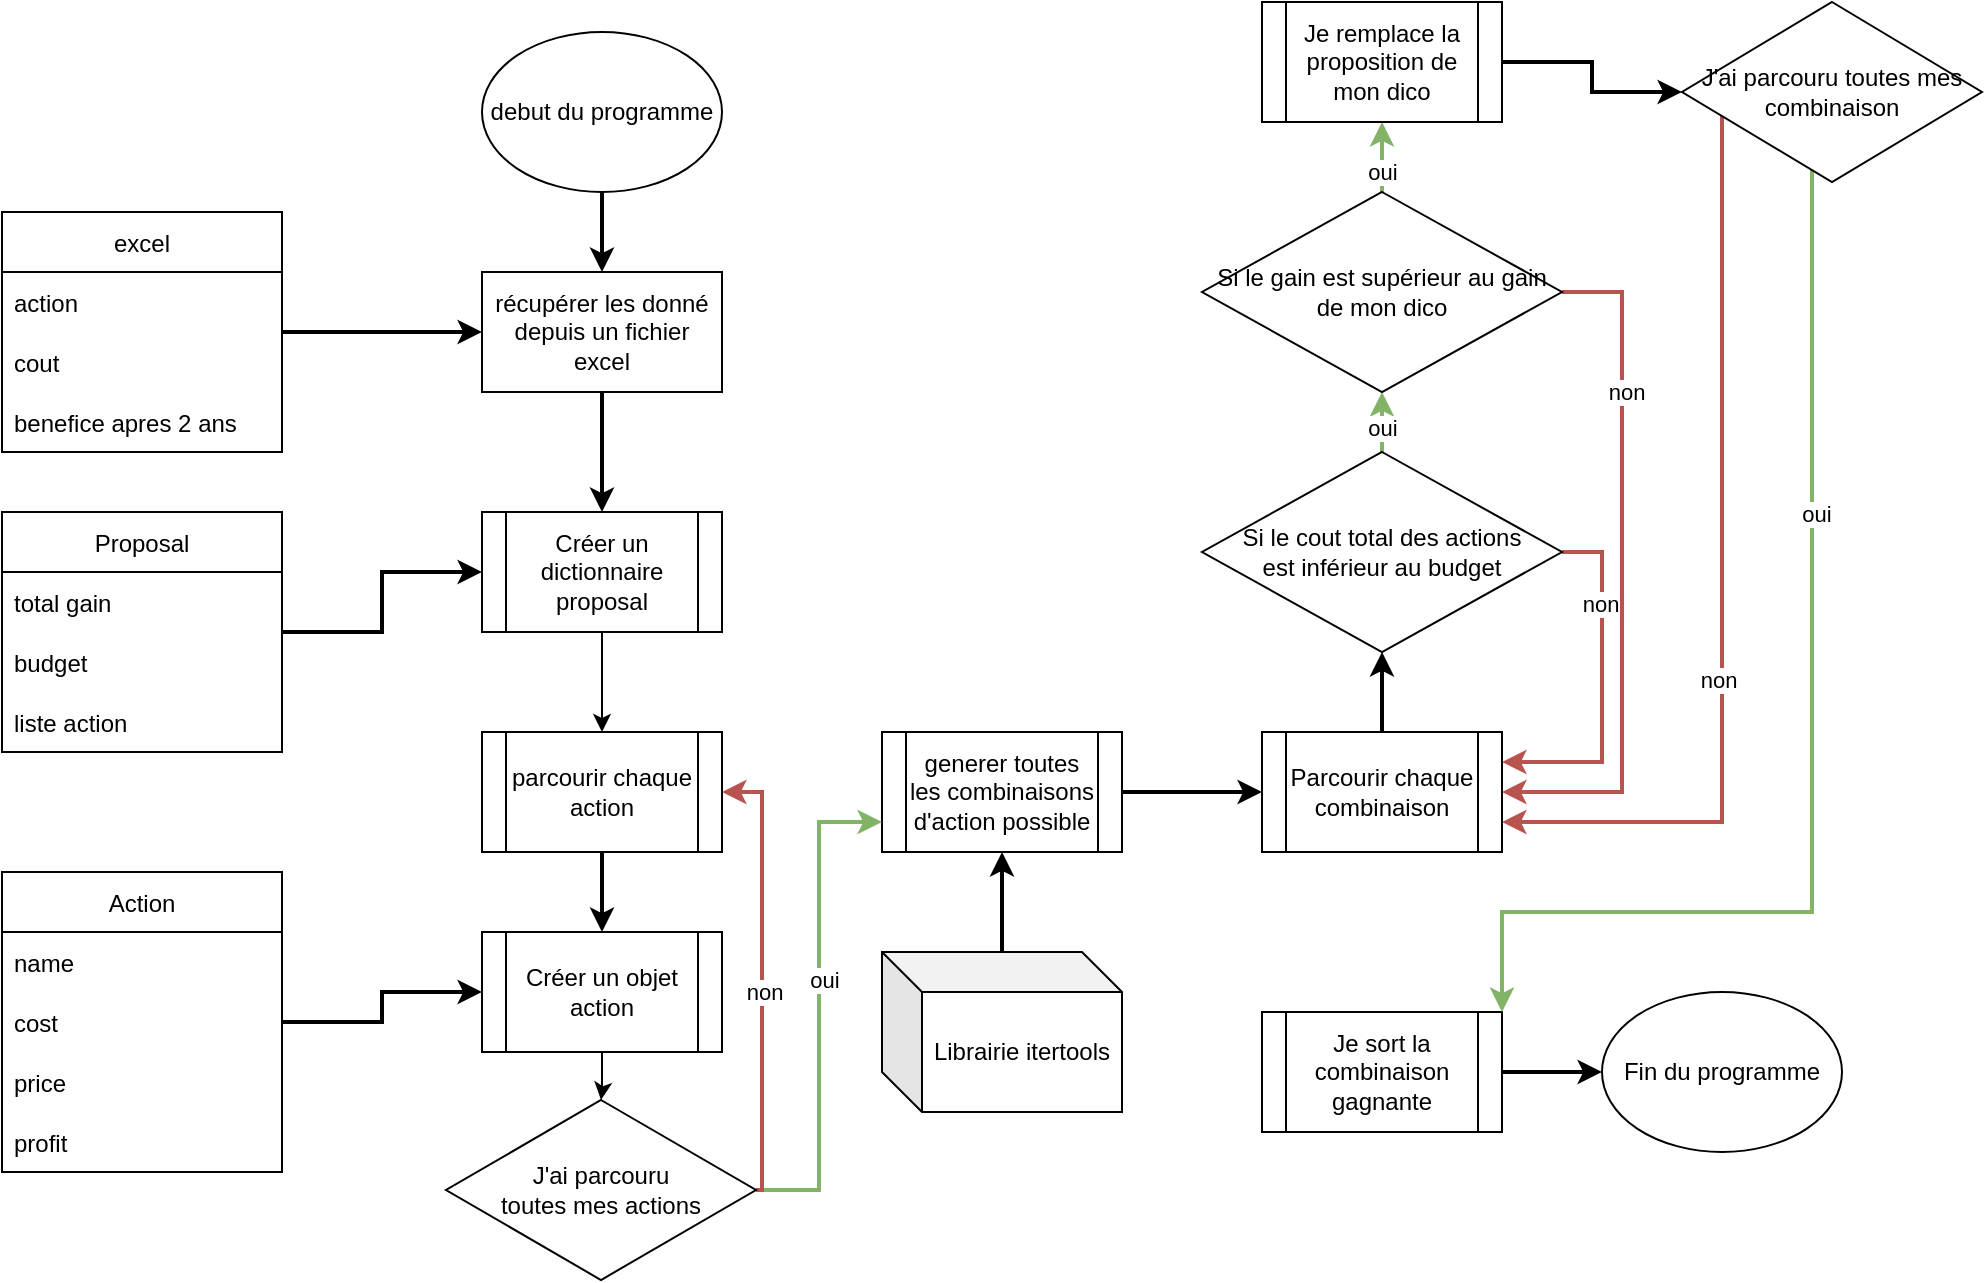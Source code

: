 <mxfile version="17.2.5" type="device"><diagram id="5MLyHwI-gwPW9yz-Jp-d" name="Page-1"><mxGraphModel dx="1426" dy="793" grid="1" gridSize="10" guides="1" tooltips="1" connect="1" arrows="1" fold="1" page="1" pageScale="1" pageWidth="1169" pageHeight="827" math="0" shadow="0"><root><mxCell id="0"/><mxCell id="1" parent="0"/><mxCell id="WQAMbg3amwWItzBdlfKl-7" style="edgeStyle=orthogonalEdgeStyle;rounded=0;orthogonalLoop=1;jettySize=auto;html=1;entryX=0.5;entryY=0;entryDx=0;entryDy=0;strokeWidth=2;" parent="1" source="WQAMbg3amwWItzBdlfKl-1" target="WQAMbg3amwWItzBdlfKl-2" edge="1"><mxGeometry relative="1" as="geometry"/></mxCell><mxCell id="WQAMbg3amwWItzBdlfKl-1" value="debut du programme" style="ellipse;whiteSpace=wrap;html=1;" parent="1" vertex="1"><mxGeometry x="300" y="40" width="120" height="80" as="geometry"/></mxCell><mxCell id="WQAMbg3amwWItzBdlfKl-15" style="edgeStyle=orthogonalEdgeStyle;rounded=0;orthogonalLoop=1;jettySize=auto;html=1;entryX=0.5;entryY=0;entryDx=0;entryDy=0;strokeWidth=2;" parent="1" source="WQAMbg3amwWItzBdlfKl-2" edge="1"><mxGeometry relative="1" as="geometry"><mxPoint x="360" y="280" as="targetPoint"/></mxGeometry></mxCell><mxCell id="WQAMbg3amwWItzBdlfKl-2" value="récupérer les donné depuis un fichier excel" style="rounded=0;whiteSpace=wrap;html=1;" parent="1" vertex="1"><mxGeometry x="300" y="160" width="120" height="60" as="geometry"/></mxCell><mxCell id="WQAMbg3amwWItzBdlfKl-9" style="edgeStyle=orthogonalEdgeStyle;rounded=0;orthogonalLoop=1;jettySize=auto;html=1;entryX=0;entryY=0.5;entryDx=0;entryDy=0;strokeWidth=2;" parent="1" source="WQAMbg3amwWItzBdlfKl-3" target="WQAMbg3amwWItzBdlfKl-2" edge="1"><mxGeometry relative="1" as="geometry"/></mxCell><mxCell id="WQAMbg3amwWItzBdlfKl-3" value="excel" style="swimlane;fontStyle=0;childLayout=stackLayout;horizontal=1;startSize=30;horizontalStack=0;resizeParent=1;resizeParentMax=0;resizeLast=0;collapsible=1;marginBottom=0;" parent="1" vertex="1"><mxGeometry x="60" y="130" width="140" height="120" as="geometry"/></mxCell><mxCell id="WQAMbg3amwWItzBdlfKl-4" value="action" style="text;strokeColor=none;fillColor=none;align=left;verticalAlign=middle;spacingLeft=4;spacingRight=4;overflow=hidden;points=[[0,0.5],[1,0.5]];portConstraint=eastwest;rotatable=0;" parent="WQAMbg3amwWItzBdlfKl-3" vertex="1"><mxGeometry y="30" width="140" height="30" as="geometry"/></mxCell><mxCell id="WQAMbg3amwWItzBdlfKl-5" value="cout" style="text;strokeColor=none;fillColor=none;align=left;verticalAlign=middle;spacingLeft=4;spacingRight=4;overflow=hidden;points=[[0,0.5],[1,0.5]];portConstraint=eastwest;rotatable=0;" parent="WQAMbg3amwWItzBdlfKl-3" vertex="1"><mxGeometry y="60" width="140" height="30" as="geometry"/></mxCell><mxCell id="WQAMbg3amwWItzBdlfKl-6" value="benefice apres 2 ans" style="text;strokeColor=none;fillColor=none;align=left;verticalAlign=middle;spacingLeft=4;spacingRight=4;overflow=hidden;points=[[0,0.5],[1,0.5]];portConstraint=eastwest;rotatable=0;" parent="WQAMbg3amwWItzBdlfKl-3" vertex="1"><mxGeometry y="90" width="140" height="30" as="geometry"/></mxCell><mxCell id="rqMyy_RG2-sZCCPM7AVp-8" style="edgeStyle=orthogonalEdgeStyle;rounded=0;orthogonalLoop=1;jettySize=auto;html=1;" parent="1" source="rqMyy_RG2-sZCCPM7AVp-1" target="rqMyy_RG2-sZCCPM7AVp-7" edge="1"><mxGeometry relative="1" as="geometry"/></mxCell><mxCell id="rqMyy_RG2-sZCCPM7AVp-1" value="Créer un dictionnaire proposal" style="shape=process;whiteSpace=wrap;html=1;backgroundOutline=1;" parent="1" vertex="1"><mxGeometry x="300" y="280" width="120" height="60" as="geometry"/></mxCell><mxCell id="rqMyy_RG2-sZCCPM7AVp-6" style="edgeStyle=orthogonalEdgeStyle;rounded=0;orthogonalLoop=1;jettySize=auto;html=1;entryX=0;entryY=0.5;entryDx=0;entryDy=0;strokeWidth=2;" parent="1" source="rqMyy_RG2-sZCCPM7AVp-2" target="rqMyy_RG2-sZCCPM7AVp-1" edge="1"><mxGeometry relative="1" as="geometry"/></mxCell><mxCell id="rqMyy_RG2-sZCCPM7AVp-2" value="Proposal" style="swimlane;fontStyle=0;childLayout=stackLayout;horizontal=1;startSize=30;horizontalStack=0;resizeParent=1;resizeParentMax=0;resizeLast=0;collapsible=1;marginBottom=0;" parent="1" vertex="1"><mxGeometry x="60" y="280" width="140" height="120" as="geometry"/></mxCell><mxCell id="rqMyy_RG2-sZCCPM7AVp-3" value="total gain" style="text;strokeColor=none;fillColor=none;align=left;verticalAlign=middle;spacingLeft=4;spacingRight=4;overflow=hidden;points=[[0,0.5],[1,0.5]];portConstraint=eastwest;rotatable=0;" parent="rqMyy_RG2-sZCCPM7AVp-2" vertex="1"><mxGeometry y="30" width="140" height="30" as="geometry"/></mxCell><mxCell id="rqMyy_RG2-sZCCPM7AVp-4" value="budget" style="text;strokeColor=none;fillColor=none;align=left;verticalAlign=middle;spacingLeft=4;spacingRight=4;overflow=hidden;points=[[0,0.5],[1,0.5]];portConstraint=eastwest;rotatable=0;" parent="rqMyy_RG2-sZCCPM7AVp-2" vertex="1"><mxGeometry y="60" width="140" height="30" as="geometry"/></mxCell><mxCell id="rqMyy_RG2-sZCCPM7AVp-5" value="liste action" style="text;strokeColor=none;fillColor=none;align=left;verticalAlign=middle;spacingLeft=4;spacingRight=4;overflow=hidden;points=[[0,0.5],[1,0.5]];portConstraint=eastwest;rotatable=0;" parent="rqMyy_RG2-sZCCPM7AVp-2" vertex="1"><mxGeometry y="90" width="140" height="30" as="geometry"/></mxCell><mxCell id="rqMyy_RG2-sZCCPM7AVp-16" style="edgeStyle=orthogonalEdgeStyle;rounded=0;orthogonalLoop=1;jettySize=auto;html=1;entryX=0.5;entryY=0;entryDx=0;entryDy=0;strokeWidth=2;" parent="1" source="rqMyy_RG2-sZCCPM7AVp-7" target="rqMyy_RG2-sZCCPM7AVp-9" edge="1"><mxGeometry relative="1" as="geometry"/></mxCell><mxCell id="rqMyy_RG2-sZCCPM7AVp-7" value="parcourir chaque action" style="shape=process;whiteSpace=wrap;html=1;backgroundOutline=1;" parent="1" vertex="1"><mxGeometry x="300" y="390" width="120" height="60" as="geometry"/></mxCell><mxCell id="Mza99pzhJjTJ4Wmff33M-2" style="edgeStyle=orthogonalEdgeStyle;rounded=0;orthogonalLoop=1;jettySize=auto;html=1;entryX=0.5;entryY=0;entryDx=0;entryDy=0;" edge="1" parent="1" source="rqMyy_RG2-sZCCPM7AVp-9" target="Mza99pzhJjTJ4Wmff33M-1"><mxGeometry relative="1" as="geometry"/></mxCell><mxCell id="rqMyy_RG2-sZCCPM7AVp-9" value="Créer un objet action" style="shape=process;whiteSpace=wrap;html=1;backgroundOutline=1;" parent="1" vertex="1"><mxGeometry x="300" y="490" width="120" height="60" as="geometry"/></mxCell><mxCell id="rqMyy_RG2-sZCCPM7AVp-15" style="edgeStyle=orthogonalEdgeStyle;rounded=0;orthogonalLoop=1;jettySize=auto;html=1;entryX=0;entryY=0.5;entryDx=0;entryDy=0;strokeWidth=2;" parent="1" source="rqMyy_RG2-sZCCPM7AVp-10" target="rqMyy_RG2-sZCCPM7AVp-9" edge="1"><mxGeometry relative="1" as="geometry"/></mxCell><mxCell id="rqMyy_RG2-sZCCPM7AVp-10" value="Action" style="swimlane;fontStyle=0;childLayout=stackLayout;horizontal=1;startSize=30;horizontalStack=0;resizeParent=1;resizeParentMax=0;resizeLast=0;collapsible=1;marginBottom=0;" parent="1" vertex="1"><mxGeometry x="60" y="460" width="140" height="150" as="geometry"/></mxCell><mxCell id="rqMyy_RG2-sZCCPM7AVp-11" value="name" style="text;strokeColor=none;fillColor=none;align=left;verticalAlign=middle;spacingLeft=4;spacingRight=4;overflow=hidden;points=[[0,0.5],[1,0.5]];portConstraint=eastwest;rotatable=0;" parent="rqMyy_RG2-sZCCPM7AVp-10" vertex="1"><mxGeometry y="30" width="140" height="30" as="geometry"/></mxCell><mxCell id="rqMyy_RG2-sZCCPM7AVp-12" value="cost" style="text;strokeColor=none;fillColor=none;align=left;verticalAlign=middle;spacingLeft=4;spacingRight=4;overflow=hidden;points=[[0,0.5],[1,0.5]];portConstraint=eastwest;rotatable=0;" parent="rqMyy_RG2-sZCCPM7AVp-10" vertex="1"><mxGeometry y="60" width="140" height="30" as="geometry"/></mxCell><mxCell id="rqMyy_RG2-sZCCPM7AVp-13" value="price" style="text;strokeColor=none;fillColor=none;align=left;verticalAlign=middle;spacingLeft=4;spacingRight=4;overflow=hidden;points=[[0,0.5],[1,0.5]];portConstraint=eastwest;rotatable=0;" parent="rqMyy_RG2-sZCCPM7AVp-10" vertex="1"><mxGeometry y="90" width="140" height="30" as="geometry"/></mxCell><mxCell id="rqMyy_RG2-sZCCPM7AVp-14" value="profit" style="text;strokeColor=none;fillColor=none;align=left;verticalAlign=middle;spacingLeft=4;spacingRight=4;overflow=hidden;points=[[0,0.5],[1,0.5]];portConstraint=eastwest;rotatable=0;" parent="rqMyy_RG2-sZCCPM7AVp-10" vertex="1"><mxGeometry y="120" width="140" height="30" as="geometry"/></mxCell><mxCell id="rqMyy_RG2-sZCCPM7AVp-24" style="edgeStyle=orthogonalEdgeStyle;rounded=0;orthogonalLoop=1;jettySize=auto;html=1;entryX=0;entryY=0.5;entryDx=0;entryDy=0;strokeWidth=2;" parent="1" source="rqMyy_RG2-sZCCPM7AVp-18" target="rqMyy_RG2-sZCCPM7AVp-23" edge="1"><mxGeometry relative="1" as="geometry"/></mxCell><mxCell id="rqMyy_RG2-sZCCPM7AVp-18" value="generer toutes les combinaisons d'action possible" style="shape=process;whiteSpace=wrap;html=1;backgroundOutline=1;" parent="1" vertex="1"><mxGeometry x="500" y="390" width="120" height="60" as="geometry"/></mxCell><mxCell id="rqMyy_RG2-sZCCPM7AVp-22" style="edgeStyle=orthogonalEdgeStyle;rounded=0;orthogonalLoop=1;jettySize=auto;html=1;entryX=0.5;entryY=1;entryDx=0;entryDy=0;strokeWidth=2;" parent="1" source="rqMyy_RG2-sZCCPM7AVp-21" target="rqMyy_RG2-sZCCPM7AVp-18" edge="1"><mxGeometry relative="1" as="geometry"/></mxCell><mxCell id="rqMyy_RG2-sZCCPM7AVp-21" value="Librairie itertools" style="shape=cube;whiteSpace=wrap;html=1;boundedLbl=1;backgroundOutline=1;darkOpacity=0.05;darkOpacity2=0.1;" parent="1" vertex="1"><mxGeometry x="500" y="500" width="120" height="80" as="geometry"/></mxCell><mxCell id="rqMyy_RG2-sZCCPM7AVp-26" style="edgeStyle=orthogonalEdgeStyle;rounded=0;orthogonalLoop=1;jettySize=auto;html=1;entryX=0.5;entryY=1;entryDx=0;entryDy=0;strokeWidth=2;" parent="1" source="rqMyy_RG2-sZCCPM7AVp-23" target="rqMyy_RG2-sZCCPM7AVp-25" edge="1"><mxGeometry relative="1" as="geometry"/></mxCell><mxCell id="rqMyy_RG2-sZCCPM7AVp-23" value="Parcourir chaque combinaison" style="shape=process;whiteSpace=wrap;html=1;backgroundOutline=1;" parent="1" vertex="1"><mxGeometry x="690" y="390" width="120" height="60" as="geometry"/></mxCell><mxCell id="rqMyy_RG2-sZCCPM7AVp-31" style="edgeStyle=orthogonalEdgeStyle;rounded=0;orthogonalLoop=1;jettySize=auto;html=1;entryX=0.5;entryY=1;entryDx=0;entryDy=0;fontSize=12;fillColor=#d5e8d4;strokeColor=#82b366;strokeWidth=2;" parent="1" source="rqMyy_RG2-sZCCPM7AVp-25" target="rqMyy_RG2-sZCCPM7AVp-27" edge="1"><mxGeometry relative="1" as="geometry"/></mxCell><mxCell id="Mza99pzhJjTJ4Wmff33M-15" value="oui" style="edgeLabel;html=1;align=center;verticalAlign=middle;resizable=0;points=[];" vertex="1" connectable="0" parent="rqMyy_RG2-sZCCPM7AVp-31"><mxGeometry x="0.28" relative="1" as="geometry"><mxPoint as="offset"/></mxGeometry></mxCell><mxCell id="rqMyy_RG2-sZCCPM7AVp-32" style="edgeStyle=orthogonalEdgeStyle;rounded=0;orthogonalLoop=1;jettySize=auto;html=1;entryX=1;entryY=0.25;entryDx=0;entryDy=0;fontSize=12;fillColor=#f8cecc;strokeColor=#b85450;strokeWidth=2;" parent="1" source="rqMyy_RG2-sZCCPM7AVp-25" target="rqMyy_RG2-sZCCPM7AVp-23" edge="1"><mxGeometry relative="1" as="geometry"><Array as="points"><mxPoint x="860" y="300"/><mxPoint x="860" y="405"/></Array></mxGeometry></mxCell><mxCell id="Mza99pzhJjTJ4Wmff33M-12" value="non" style="edgeLabel;html=1;align=center;verticalAlign=middle;resizable=0;points=[];" vertex="1" connectable="0" parent="rqMyy_RG2-sZCCPM7AVp-32"><mxGeometry x="-0.474" y="-1" relative="1" as="geometry"><mxPoint as="offset"/></mxGeometry></mxCell><mxCell id="rqMyy_RG2-sZCCPM7AVp-25" value="&lt;font style=&quot;font-size: 12px&quot;&gt;Si le cout total des actions &lt;br&gt;est inférieur au budget&lt;/font&gt;" style="rhombus;whiteSpace=wrap;html=1;" parent="1" vertex="1"><mxGeometry x="660" y="250" width="180" height="100" as="geometry"/></mxCell><mxCell id="rqMyy_RG2-sZCCPM7AVp-33" style="edgeStyle=orthogonalEdgeStyle;rounded=0;orthogonalLoop=1;jettySize=auto;html=1;entryX=0.5;entryY=1;entryDx=0;entryDy=0;fontSize=12;strokeWidth=2;fillColor=#d5e8d4;strokeColor=#82b366;" parent="1" source="rqMyy_RG2-sZCCPM7AVp-27" target="rqMyy_RG2-sZCCPM7AVp-28" edge="1"><mxGeometry relative="1" as="geometry"/></mxCell><mxCell id="Mza99pzhJjTJ4Wmff33M-16" value="oui" style="edgeLabel;html=1;align=center;verticalAlign=middle;resizable=0;points=[];" vertex="1" connectable="0" parent="rqMyy_RG2-sZCCPM7AVp-33"><mxGeometry x="0.28" y="-1" relative="1" as="geometry"><mxPoint x="-1" y="9" as="offset"/></mxGeometry></mxCell><mxCell id="rqMyy_RG2-sZCCPM7AVp-35" style="edgeStyle=orthogonalEdgeStyle;rounded=0;orthogonalLoop=1;jettySize=auto;html=1;entryX=1;entryY=0.5;entryDx=0;entryDy=0;fontSize=12;strokeWidth=2;fillColor=#f8cecc;strokeColor=#b85450;" parent="1" source="rqMyy_RG2-sZCCPM7AVp-27" target="rqMyy_RG2-sZCCPM7AVp-23" edge="1"><mxGeometry relative="1" as="geometry"><Array as="points"><mxPoint x="870" y="170"/><mxPoint x="870" y="420"/></Array></mxGeometry></mxCell><mxCell id="Mza99pzhJjTJ4Wmff33M-11" value="non" style="edgeLabel;html=1;align=center;verticalAlign=middle;resizable=0;points=[];" vertex="1" connectable="0" parent="rqMyy_RG2-sZCCPM7AVp-35"><mxGeometry x="-0.529" y="2" relative="1" as="geometry"><mxPoint as="offset"/></mxGeometry></mxCell><mxCell id="rqMyy_RG2-sZCCPM7AVp-27" value="&lt;font style=&quot;font-size: 12px&quot;&gt;Si le gain est supérieur au gain de mon dico&lt;/font&gt;" style="rhombus;whiteSpace=wrap;html=1;" parent="1" vertex="1"><mxGeometry x="660" y="120" width="180" height="100" as="geometry"/></mxCell><mxCell id="Mza99pzhJjTJ4Wmff33M-6" style="edgeStyle=orthogonalEdgeStyle;rounded=0;orthogonalLoop=1;jettySize=auto;html=1;strokeWidth=2;" edge="1" parent="1" source="rqMyy_RG2-sZCCPM7AVp-28" target="Mza99pzhJjTJ4Wmff33M-5"><mxGeometry relative="1" as="geometry"/></mxCell><mxCell id="rqMyy_RG2-sZCCPM7AVp-28" value="Je remplace la proposition de mon dico" style="shape=process;whiteSpace=wrap;html=1;backgroundOutline=1;fontSize=12;" parent="1" vertex="1"><mxGeometry x="690" y="25" width="120" height="60" as="geometry"/></mxCell><mxCell id="rqMyy_RG2-sZCCPM7AVp-39" style="edgeStyle=orthogonalEdgeStyle;rounded=0;orthogonalLoop=1;jettySize=auto;html=1;entryX=0;entryY=0.5;entryDx=0;entryDy=0;fontSize=12;strokeWidth=2;" parent="1" source="rqMyy_RG2-sZCCPM7AVp-36" target="rqMyy_RG2-sZCCPM7AVp-38" edge="1"><mxGeometry relative="1" as="geometry"/></mxCell><mxCell id="rqMyy_RG2-sZCCPM7AVp-36" value="Je sort la combinaison gagnante" style="shape=process;whiteSpace=wrap;html=1;backgroundOutline=1;fontSize=12;" parent="1" vertex="1"><mxGeometry x="690" y="530" width="120" height="60" as="geometry"/></mxCell><mxCell id="rqMyy_RG2-sZCCPM7AVp-38" value="Fin du programme" style="ellipse;whiteSpace=wrap;html=1;fontSize=12;" parent="1" vertex="1"><mxGeometry x="860" y="520" width="120" height="80" as="geometry"/></mxCell><mxCell id="Mza99pzhJjTJ4Wmff33M-3" style="edgeStyle=orthogonalEdgeStyle;rounded=0;orthogonalLoop=1;jettySize=auto;html=1;entryX=0;entryY=0.75;entryDx=0;entryDy=0;strokeWidth=2;fillColor=#d5e8d4;strokeColor=#82b366;" edge="1" parent="1" source="Mza99pzhJjTJ4Wmff33M-1" target="rqMyy_RG2-sZCCPM7AVp-18"><mxGeometry relative="1" as="geometry"/></mxCell><mxCell id="Mza99pzhJjTJ4Wmff33M-10" value="oui" style="edgeLabel;html=1;align=center;verticalAlign=middle;resizable=0;points=[];" vertex="1" connectable="0" parent="Mza99pzhJjTJ4Wmff33M-3"><mxGeometry x="0.113" y="-1" relative="1" as="geometry"><mxPoint x="1" y="1" as="offset"/></mxGeometry></mxCell><mxCell id="Mza99pzhJjTJ4Wmff33M-4" style="edgeStyle=orthogonalEdgeStyle;rounded=0;orthogonalLoop=1;jettySize=auto;html=1;entryX=1;entryY=0.5;entryDx=0;entryDy=0;strokeWidth=2;fillColor=#f8cecc;strokeColor=#b85450;" edge="1" parent="1" source="Mza99pzhJjTJ4Wmff33M-1" target="rqMyy_RG2-sZCCPM7AVp-7"><mxGeometry relative="1" as="geometry"><Array as="points"><mxPoint x="440" y="619"/><mxPoint x="440" y="420"/></Array></mxGeometry></mxCell><mxCell id="Mza99pzhJjTJ4Wmff33M-9" value="non" style="edgeLabel;html=1;align=center;verticalAlign=middle;resizable=0;points=[];" vertex="1" connectable="0" parent="Mza99pzhJjTJ4Wmff33M-4"><mxGeometry x="-0.081" y="-1" relative="1" as="geometry"><mxPoint as="offset"/></mxGeometry></mxCell><mxCell id="Mza99pzhJjTJ4Wmff33M-1" value="J'ai parcouru &lt;br&gt;toutes mes actions" style="rhombus;whiteSpace=wrap;html=1;" vertex="1" parent="1"><mxGeometry x="282" y="574" width="155" height="90" as="geometry"/></mxCell><mxCell id="Mza99pzhJjTJ4Wmff33M-7" style="edgeStyle=orthogonalEdgeStyle;rounded=0;orthogonalLoop=1;jettySize=auto;html=1;entryX=1;entryY=0;entryDx=0;entryDy=0;strokeWidth=2;fillColor=#d5e8d4;strokeColor=#82b366;" edge="1" parent="1" source="Mza99pzhJjTJ4Wmff33M-5" target="rqMyy_RG2-sZCCPM7AVp-36"><mxGeometry relative="1" as="geometry"><Array as="points"><mxPoint x="965" y="480"/><mxPoint x="810" y="480"/></Array></mxGeometry></mxCell><mxCell id="Mza99pzhJjTJ4Wmff33M-14" value="oui" style="edgeLabel;html=1;align=center;verticalAlign=middle;resizable=0;points=[];" vertex="1" connectable="0" parent="Mza99pzhJjTJ4Wmff33M-7"><mxGeometry x="-0.403" y="2" relative="1" as="geometry"><mxPoint as="offset"/></mxGeometry></mxCell><mxCell id="Mza99pzhJjTJ4Wmff33M-8" style="edgeStyle=orthogonalEdgeStyle;rounded=0;orthogonalLoop=1;jettySize=auto;html=1;entryX=1;entryY=0.75;entryDx=0;entryDy=0;strokeWidth=2;fillColor=#f8cecc;strokeColor=#b85450;" edge="1" parent="1" source="Mza99pzhJjTJ4Wmff33M-5" target="rqMyy_RG2-sZCCPM7AVp-23"><mxGeometry relative="1" as="geometry"><Array as="points"><mxPoint x="920" y="435"/></Array></mxGeometry></mxCell><mxCell id="Mza99pzhJjTJ4Wmff33M-13" value="non" style="edgeLabel;html=1;align=center;verticalAlign=middle;resizable=0;points=[];" vertex="1" connectable="0" parent="Mza99pzhJjTJ4Wmff33M-8"><mxGeometry x="0.218" y="-2" relative="1" as="geometry"><mxPoint as="offset"/></mxGeometry></mxCell><mxCell id="Mza99pzhJjTJ4Wmff33M-5" value="J'ai parcouru toutes mes combinaison" style="rhombus;whiteSpace=wrap;html=1;" vertex="1" parent="1"><mxGeometry x="900" y="25" width="150" height="90" as="geometry"/></mxCell></root></mxGraphModel></diagram></mxfile>